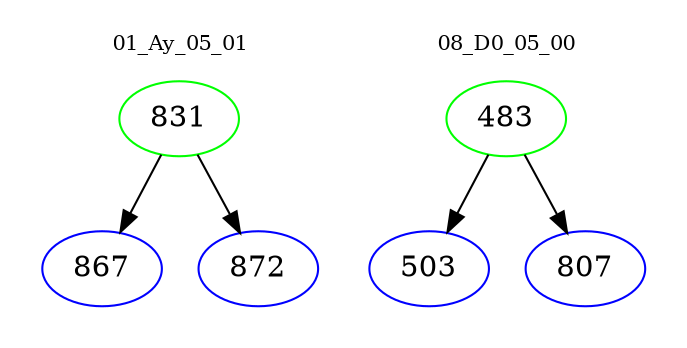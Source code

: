 digraph{
subgraph cluster_0 {
color = white
label = "01_Ay_05_01";
fontsize=10;
T0_831 [label="831", color="green"]
T0_831 -> T0_867 [color="black"]
T0_867 [label="867", color="blue"]
T0_831 -> T0_872 [color="black"]
T0_872 [label="872", color="blue"]
}
subgraph cluster_1 {
color = white
label = "08_D0_05_00";
fontsize=10;
T1_483 [label="483", color="green"]
T1_483 -> T1_503 [color="black"]
T1_503 [label="503", color="blue"]
T1_483 -> T1_807 [color="black"]
T1_807 [label="807", color="blue"]
}
}
